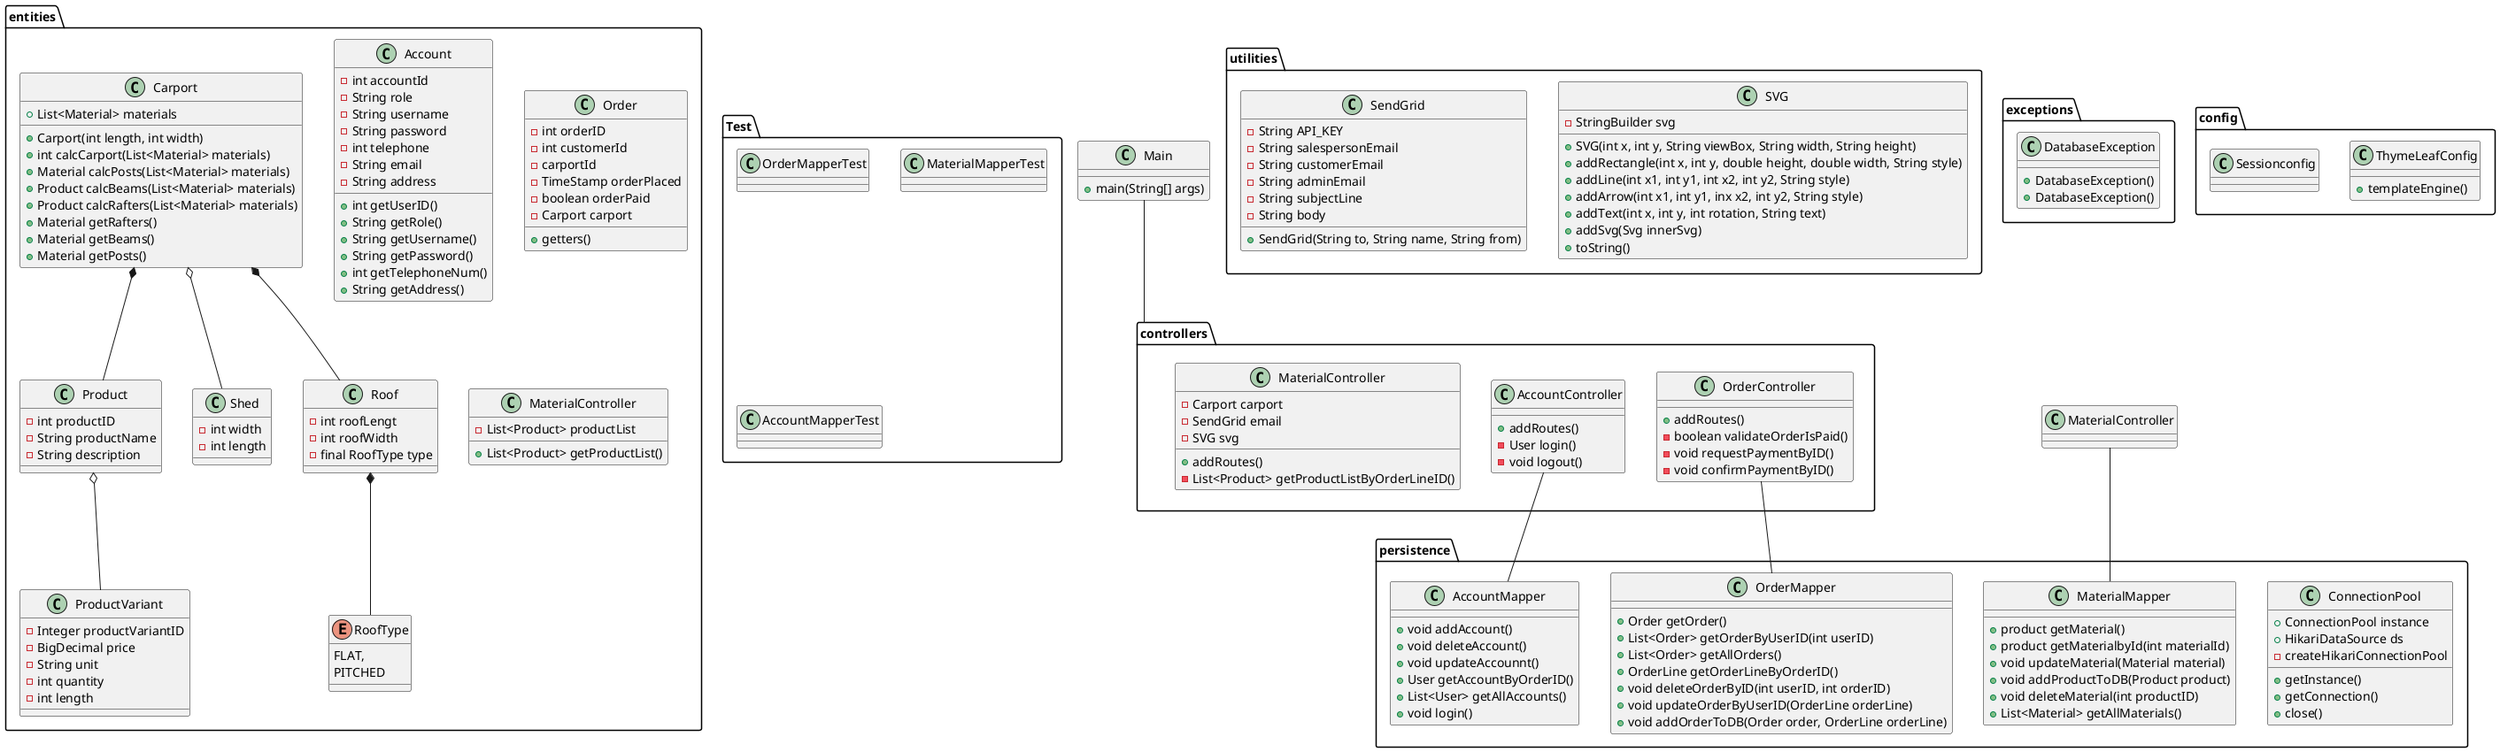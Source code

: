 @startuml
'https://plantuml.com/class-diagram


class Main {
+main(String[] args)
}

package utilities {
    class SVG {
    - StringBuilder svg
    + SVG(int x, int y, String viewBox, String width, String height)
    + addRectangle(int x, int y, double height, double width, String style)
    + addLine(int x1, int y1, int x2, int y2, String style)
    + addArrow(int x1, int y1, inx x2, int y2, String style)
    + addText(int x, int y, int rotation, String text)
    + addSvg(Svg innerSvg)
    'Override
    + toString()
    }
    class SendGrid
    {
    - String API_KEY
    - String salespersonEmail
    - String customerEmail
    - String adminEmail
    - String subjectLine
    - String body
    + SendGrid(String to, String name, String from)
    }
}

package controllers {
    class OrderController {
    + addRoutes()
    - boolean validateOrderIsPaid()
    - void requestPaymentByID()
    - void confirmPaymentByID()
    }

    class AccountController {
    + addRoutes()
    - User login()
    - void logout()

    }
    class MaterialController {
    - Carport carport
    - SendGrid email
    - SVG svg
    + addRoutes()
    - List<Product> getProductListByOrderLineID()
    }
}

package entities {
    class Carport
    {
    + Carport(int length, int width)
    + List<Material> materials
    + int calcCarport(List<Material> materials)
    + Material calcPosts(List<Material> materials)
    + Product calcBeams(List<Material> materials)
    + Product calcRafters(List<Material> materials)
    + Material getRafters()
    + Material getBeams()
    + Material getPosts()
    'List<Product> calcBOM(User user, List<Product> products)
    'List<Product> calculateProductList(int posts, int beams, int rafters)
    }
    class Account {
    - int accountId
    - String role
    - String username
    - String password
    - int telephone
    - String email
    - String address

    + int getUserID()
    + String getRole()
    + String getUsername()
    + String getPassword()
    + int getTelephoneNum()
    + String getAddress()
    }

    class Order {
    - int orderID
    - int customerId
    - carportId
    '- String name
    'ordrestatus
    '- String status
    - TimeStamp orderPlaced
    - boolean orderPaid
    '- TimeStamp orderComplete
    - Carport carport
    + getters()
    }

    class Product {
    - int productID
    - String productName
    - String description
    }
    class ProductVariant {
    -Integer productVariantID
    - BigDecimal price
    - String unit
    - int quantity
    - int length
    }
    class Shed {
    - int width
    - int length
    }
    enum RoofType {
    FLAT,
    PITCHED
    }
    class Roof
    {
    - int roofLengt
    - int roofWidth
    - final RoofType type
    }
    class MaterialController {
    - List<Product> productList
    + List<Product> getProductList()
    }


}

package exceptions {
    class DatabaseException
    {
    + DatabaseException()
    + DatabaseException()
    }
}

package persistence {
    class ConnectionPool {
    +ConnectionPool instance
    +HikariDataSource ds
    'Ved ikke om de skal være static eller ej^
    +getInstance()
    +getConnection()
    +close()
    -createHikariConnectionPool
    }

    class OrderMapper {
    + Order getOrder()
    + List<Order> getOrderByUserID(int userID)
    + List<Order> getAllOrders()
    + OrderLine getOrderLineByOrderID()
    + void deleteOrderByID(int userID, int orderID)
    + void updateOrderByUserID(OrderLine orderLine)
    + void addOrderToDB(Order order, OrderLine orderLine)
    }

    class MaterialMapper {
    + product getMaterial()
    + product getMaterialbyId(int materialId)
    + void updateMaterial(Material material)
    + void addProductToDB(Product product)
    + void deleteMaterial(int productID)
    + List<Material> getAllMaterials()
    }

    class AccountMapper {
    + void addAccount()
    + void deleteAccount()
    + void updateAccounnt()
    + User getAccountByOrderID()
    + List<User> getAllAccounts()
    + void login()
    }
}

package config {
    class ThymeLeafConfig {
    + templateEngine()
    }
    class Sessionconfig {
    }
}

package Test {
    class OrderMapperTest {
    }
    class MaterialMapperTest {
    }
    class AccountMapperTest {
    }
}

Main -- controllers

OrderController -- OrderMapper
MaterialController -- MaterialMapper
AccountController -- AccountMapper


Product o-- ProductVariant

Carport o-- Shed
Carport *-- Roof
Carport *-- Product
Roof *-- RoofType




@enduml